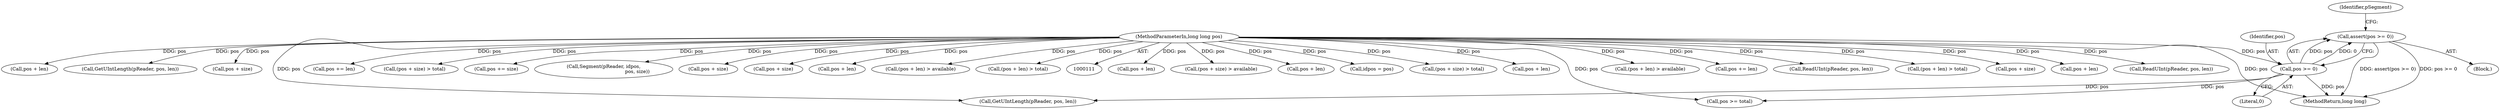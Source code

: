 digraph "1_Android_cc274e2abe8b2a6698a5c47d8aa4bb45f1f9538d_5@API" {
"1000118" [label="(Call,assert(pos >= 0))"];
"1000119" [label="(Call,pos >= 0)"];
"1000113" [label="(MethodParameterIn,long long pos)"];
"1000249" [label="(Call,pos + len)"];
"1000343" [label="(Call,(pos + size) > available)"];
"1000189" [label="(Call,pos + len)"];
"1000206" [label="(Call,idpos = pos)"];
"1000355" [label="(MethodReturn,long long)"];
"1000299" [label="(Call,(pos + size) > total)"];
"1000197" [label="(Call,pos + len)"];
"1000120" [label="(Identifier,pos)"];
"1000115" [label="(Block,)"];
"1000166" [label="(Call,pos >= total)"];
"1000196" [label="(Call,(pos + len) > available)"];
"1000270" [label="(Call,pos += len)"];
"1000212" [label="(Call,ReadUInt(pReader, pos, len))"];
"1000119" [label="(Call,pos >= 0)"];
"1000240" [label="(Call,(pos + len) > total)"];
"1000118" [label="(Call,assert(pos >= 0))"];
"1000113" [label="(MethodParameterIn,long long pos)"];
"1000300" [label="(Call,pos + size)"];
"1000123" [label="(Identifier,pSegment)"];
"1000254" [label="(Call,pos + len)"];
"1000260" [label="(Call,ReadUInt(pReader, pos, len))"];
"1000241" [label="(Call,pos + len)"];
"1000227" [label="(Call,GetUIntLength(pReader, pos, len))"];
"1000349" [label="(Call,pos + size)"];
"1000175" [label="(Call,GetUIntLength(pReader, pos, len))"];
"1000222" [label="(Call,pos += len)"];
"1000335" [label="(Call,(pos + size) > total)"];
"1000352" [label="(Call,pos += size)"];
"1000310" [label="(Call,Segment(pReader, idpos,\n                                            pos, size))"];
"1000344" [label="(Call,pos + size)"];
"1000336" [label="(Call,pos + size)"];
"1000202" [label="(Call,pos + len)"];
"1000248" [label="(Call,(pos + len) > available)"];
"1000121" [label="(Literal,0)"];
"1000188" [label="(Call,(pos + len) > total)"];
"1000118" -> "1000115"  [label="AST: "];
"1000118" -> "1000119"  [label="CFG: "];
"1000119" -> "1000118"  [label="AST: "];
"1000123" -> "1000118"  [label="CFG: "];
"1000118" -> "1000355"  [label="DDG: assert(pos >= 0)"];
"1000118" -> "1000355"  [label="DDG: pos >= 0"];
"1000119" -> "1000118"  [label="DDG: pos"];
"1000119" -> "1000118"  [label="DDG: 0"];
"1000119" -> "1000121"  [label="CFG: "];
"1000120" -> "1000119"  [label="AST: "];
"1000121" -> "1000119"  [label="AST: "];
"1000119" -> "1000355"  [label="DDG: pos"];
"1000113" -> "1000119"  [label="DDG: pos"];
"1000119" -> "1000166"  [label="DDG: pos"];
"1000119" -> "1000175"  [label="DDG: pos"];
"1000113" -> "1000111"  [label="AST: "];
"1000113" -> "1000355"  [label="DDG: pos"];
"1000113" -> "1000166"  [label="DDG: pos"];
"1000113" -> "1000175"  [label="DDG: pos"];
"1000113" -> "1000188"  [label="DDG: pos"];
"1000113" -> "1000189"  [label="DDG: pos"];
"1000113" -> "1000196"  [label="DDG: pos"];
"1000113" -> "1000197"  [label="DDG: pos"];
"1000113" -> "1000202"  [label="DDG: pos"];
"1000113" -> "1000206"  [label="DDG: pos"];
"1000113" -> "1000212"  [label="DDG: pos"];
"1000113" -> "1000222"  [label="DDG: pos"];
"1000113" -> "1000227"  [label="DDG: pos"];
"1000113" -> "1000240"  [label="DDG: pos"];
"1000113" -> "1000241"  [label="DDG: pos"];
"1000113" -> "1000248"  [label="DDG: pos"];
"1000113" -> "1000249"  [label="DDG: pos"];
"1000113" -> "1000254"  [label="DDG: pos"];
"1000113" -> "1000260"  [label="DDG: pos"];
"1000113" -> "1000270"  [label="DDG: pos"];
"1000113" -> "1000299"  [label="DDG: pos"];
"1000113" -> "1000300"  [label="DDG: pos"];
"1000113" -> "1000310"  [label="DDG: pos"];
"1000113" -> "1000335"  [label="DDG: pos"];
"1000113" -> "1000336"  [label="DDG: pos"];
"1000113" -> "1000343"  [label="DDG: pos"];
"1000113" -> "1000344"  [label="DDG: pos"];
"1000113" -> "1000349"  [label="DDG: pos"];
"1000113" -> "1000352"  [label="DDG: pos"];
}
